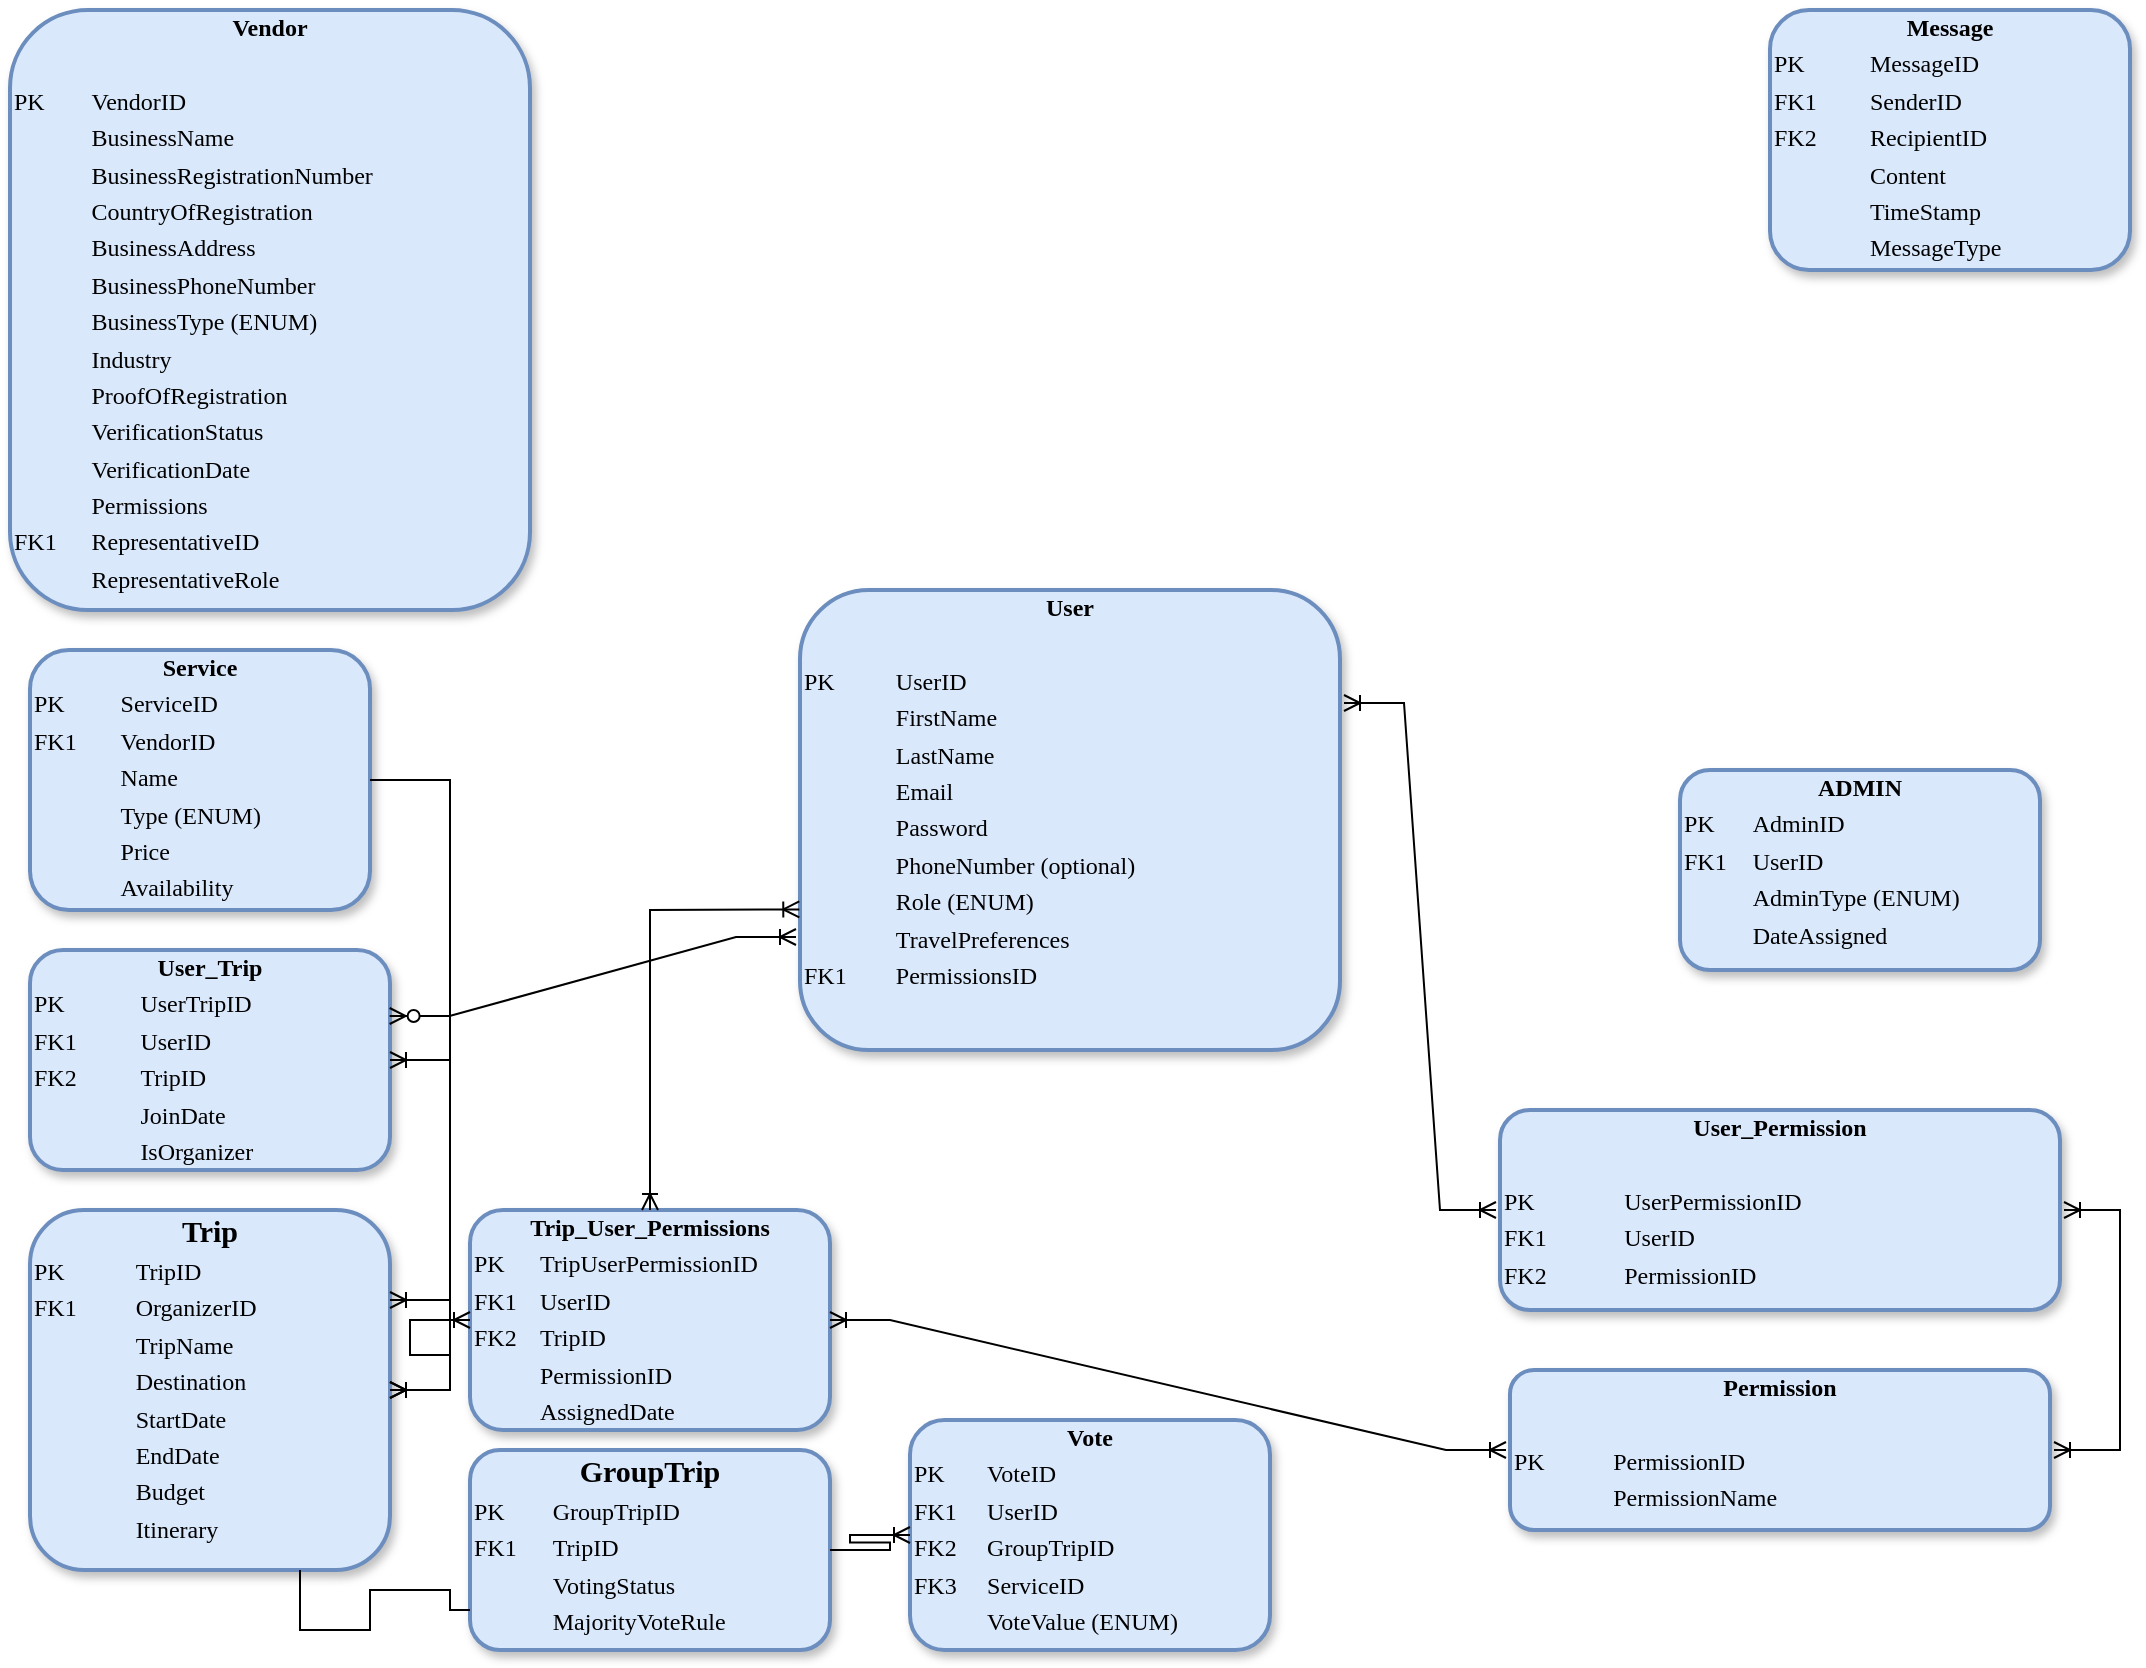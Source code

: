 <mxfile version="24.7.16">
  <diagram name="Page-1" id="2ca16b54-16f6-2749-3443-fa8db7711227">
    <mxGraphModel dx="737" dy="439" grid="1" gridSize="10" guides="1" tooltips="1" connect="1" arrows="1" fold="1" page="1" pageScale="1" pageWidth="1100" pageHeight="850" background="none" math="0" shadow="0">
      <root>
        <mxCell id="0" />
        <mxCell id="1" parent="0" />
        <mxCell id="2ed32ef02a7f4228-2" value="&lt;div class=&quot;custom-cursor-default-hover&quot; style=&quot;text-align: center; box-sizing: border-box; width: 100%; background-image: initial; background-position: initial; background-size: initial; background-repeat: initial; background-attachment: initial; background-origin: initial; background-clip: initial; padding: 2px;&quot;&gt;&lt;b style=&quot;&quot;&gt;&lt;font style=&quot;font-size: 12px;&quot;&gt;Message&lt;/font&gt;&lt;/b&gt;&lt;/div&gt;&lt;table style=&quot;width: 100%;&quot; cellpadding=&quot;2&quot; cellspacing=&quot;0&quot;&gt;&lt;tbody&gt;&lt;tr&gt;&lt;td&gt;PK&lt;/td&gt;&lt;td class=&quot;custom-cursor-default-hover&quot;&gt;MessageID&lt;/td&gt;&lt;/tr&gt;&lt;tr&gt;&lt;td&gt;FK1&lt;/td&gt;&lt;td class=&quot;custom-cursor-default-hover&quot;&gt;SenderID&lt;/td&gt;&lt;/tr&gt;&lt;tr&gt;&lt;td&gt;FK2&lt;/td&gt;&lt;td class=&quot;custom-cursor-default-hover&quot;&gt;RecipientID&lt;/td&gt;&lt;/tr&gt;&lt;tr&gt;&lt;td&gt;&lt;br&gt;&lt;/td&gt;&lt;td class=&quot;custom-cursor-default-hover&quot;&gt;Content&lt;br&gt;&lt;/td&gt;&lt;/tr&gt;&lt;tr&gt;&lt;td class=&quot;custom-cursor-default-hover&quot;&gt;&lt;br&gt;&lt;/td&gt;&lt;td class=&quot;custom-cursor-default-hover&quot;&gt;TimeStamp&lt;br&gt;&lt;/td&gt;&lt;/tr&gt;&lt;tr&gt;&lt;td class=&quot;custom-cursor-default-hover&quot;&gt;&lt;br&gt;&lt;/td&gt;&lt;td class=&quot;custom-cursor-default-hover&quot;&gt;MessageType&lt;/td&gt;&lt;/tr&gt;&lt;/tbody&gt;&lt;/table&gt;" style="verticalAlign=top;align=left;overflow=fill;html=1;rounded=1;shadow=1;comic=0;labelBackgroundColor=none;strokeWidth=2;fontFamily=Verdana;fontSize=12;strokeColor=#6c8ebf;fontColor=default;fillColor=#dae8fc;gradientColor=none;" parent="1" vertex="1">
          <mxGeometry x="900" y="20" width="180" height="130" as="geometry" />
        </mxCell>
        <mxCell id="2ed32ef02a7f4228-4" value="&lt;div class=&quot;custom-cursor-default-hover&quot; style=&quot;text-align: center; box-sizing: border-box; width: 100%; background-image: initial; background-position: initial; background-size: initial; background-repeat: initial; background-attachment: initial; background-origin: initial; background-clip: initial; padding: 2px;&quot;&gt;&lt;b style=&quot;&quot;&gt;Vote&lt;/b&gt;&lt;/div&gt;&lt;table style=&quot;width: 100% ; font-size: 1em&quot; cellpadding=&quot;2&quot; cellspacing=&quot;0&quot;&gt;&lt;tbody&gt;&lt;tr&gt;&lt;td&gt;PK&lt;/td&gt;&lt;td class=&quot;custom-cursor-default-hover&quot;&gt;VoteID&lt;/td&gt;&lt;/tr&gt;&lt;tr&gt;&lt;td class=&quot;custom-cursor-default-hover&quot;&gt;FK1&lt;/td&gt;&lt;td class=&quot;custom-cursor-default-hover&quot;&gt;UserID&lt;/td&gt;&lt;/tr&gt;&lt;tr&gt;&lt;td&gt;FK2&lt;/td&gt;&lt;td&gt;GroupTripID&lt;/td&gt;&lt;/tr&gt;&lt;tr&gt;&lt;td class=&quot;custom-cursor-default-hover&quot;&gt;FK3&lt;/td&gt;&lt;td class=&quot;custom-cursor-default-hover&quot;&gt;ServiceID&lt;/td&gt;&lt;/tr&gt;&lt;tr&gt;&lt;td class=&quot;custom-cursor-default-hover&quot;&gt;&lt;br&gt;&lt;/td&gt;&lt;td class=&quot;custom-cursor-default-hover&quot;&gt;VoteValue (ENUM)&lt;br&gt;&lt;/td&gt;&lt;/tr&gt;&lt;/tbody&gt;&lt;/table&gt;" style="verticalAlign=top;align=left;overflow=fill;html=1;rounded=1;shadow=1;comic=0;labelBackgroundColor=none;strokeWidth=2;fontFamily=Verdana;fontSize=12;strokeColor=#6c8ebf;fontColor=default;fillColor=#dae8fc;gradientColor=none;" parent="1" vertex="1">
          <mxGeometry x="470" y="725" width="180" height="115" as="geometry" />
        </mxCell>
        <mxCell id="2ed32ef02a7f4228-5" value="&lt;div style=&quot;text-align: center; box-sizing: border-box; width: 100%; background-image: initial; background-position: initial; background-size: initial; background-repeat: initial; background-attachment: initial; background-origin: initial; background-clip: initial; padding: 2px;&quot;&gt;&lt;b style=&quot;&quot;&gt;Vendor&lt;/b&gt;&lt;/div&gt;&lt;table style=&quot;width:100%;font-size:1em;&quot; cellpadding=&quot;2&quot; cellspacing=&quot;0&quot;&gt;&lt;tbody&gt;&lt;tr&gt;&lt;td&gt;&lt;br&gt;&lt;/td&gt;&lt;td&gt;&lt;br&gt;&lt;/td&gt;&lt;/tr&gt;&lt;tr&gt;&lt;td&gt;PK&lt;/td&gt;&lt;td&gt;VendorID&lt;/td&gt;&lt;/tr&gt;&lt;tr&gt;&lt;td&gt;&lt;br&gt;&lt;/td&gt;&lt;td&gt;BusinessName&lt;/td&gt;&lt;/tr&gt;&lt;tr&gt;&lt;td&gt;&lt;/td&gt;&lt;td&gt;BusinessRegistrationNumber&lt;/td&gt;&lt;/tr&gt;&lt;tr&gt;&lt;td&gt;&lt;br&gt;&lt;/td&gt;&lt;td&gt;CountryOfRegistration&lt;br&gt;&lt;/td&gt;&lt;/tr&gt;&lt;tr&gt;&lt;td&gt;&lt;br&gt;&lt;/td&gt;&lt;td&gt;BusinessAddress&lt;/td&gt;&lt;/tr&gt;&lt;tr&gt;&lt;td&gt;&lt;br&gt;&lt;/td&gt;&lt;td&gt;BusinessPhoneNumber&lt;/td&gt;&lt;/tr&gt;&lt;tr&gt;&lt;td&gt;&lt;br&gt;&lt;/td&gt;&lt;td&gt;BusinessType (ENUM)&lt;br&gt;&lt;/td&gt;&lt;/tr&gt;&lt;tr&gt;&lt;td&gt;&lt;br&gt;&lt;/td&gt;&lt;td&gt;Industry&lt;/td&gt;&lt;/tr&gt;&lt;tr&gt;&lt;td&gt;&lt;br&gt;&lt;/td&gt;&lt;td&gt;ProofOfRegistration&lt;/td&gt;&lt;/tr&gt;&lt;tr&gt;&lt;td&gt;&lt;br&gt;&lt;/td&gt;&lt;td&gt;VerificationStatus&lt;/td&gt;&lt;/tr&gt;&lt;tr&gt;&lt;td&gt;&lt;br&gt;&lt;/td&gt;&lt;td&gt;VerificationDate&lt;/td&gt;&lt;/tr&gt;&lt;tr&gt;&lt;td&gt;&lt;br&gt;&lt;/td&gt;&lt;td&gt;Permissions&lt;/td&gt;&lt;/tr&gt;&lt;tr&gt;&lt;td&gt;FK1&lt;/td&gt;&lt;td&gt;RepresentativeID&lt;/td&gt;&lt;/tr&gt;&lt;tr&gt;&lt;td&gt;&lt;br&gt;&lt;/td&gt;&lt;td&gt;RepresentativeRole&lt;/td&gt;&lt;/tr&gt;&lt;/tbody&gt;&lt;/table&gt;" style="verticalAlign=top;align=left;overflow=fill;html=1;rounded=1;shadow=1;comic=0;labelBackgroundColor=none;strokeWidth=2;fontFamily=Verdana;fontSize=12;strokeColor=#6c8ebf;fontColor=default;fillColor=#dae8fc;gradientColor=none;perimeterSpacing=2;" parent="1" vertex="1">
          <mxGeometry x="20" y="20" width="260" height="300" as="geometry" />
        </mxCell>
        <mxCell id="2ed32ef02a7f4228-6" value="&lt;div style=&quot;text-align: center; box-sizing: border-box; width: 100%; background-image: initial; background-position: initial; background-size: initial; background-repeat: initial; background-attachment: initial; background-origin: initial; background-clip: initial; padding: 2px;&quot;&gt;&lt;b style=&quot;&quot;&gt;&lt;font style=&quot;font-size: 15px;&quot;&gt;Trip&lt;/font&gt;&lt;/b&gt;&lt;/div&gt;&lt;table style=&quot;width: 100% ; font-size: 1em&quot; cellpadding=&quot;2&quot; cellspacing=&quot;0&quot;&gt;&lt;tbody&gt;&lt;tr&gt;&lt;td&gt;PK&lt;/td&gt;&lt;td&gt;TripID&lt;/td&gt;&lt;/tr&gt;&lt;tr&gt;&lt;td&gt;FK1&lt;/td&gt;&lt;td&gt;OrganizerID&lt;/td&gt;&lt;/tr&gt;&lt;tr&gt;&lt;td&gt;&lt;/td&gt;&lt;td&gt;TripName&lt;/td&gt;&lt;/tr&gt;&lt;tr&gt;&lt;td&gt;&lt;br&gt;&lt;/td&gt;&lt;td&gt;Destination&lt;/td&gt;&lt;/tr&gt;&lt;tr&gt;&lt;td&gt;&lt;br&gt;&lt;/td&gt;&lt;td&gt;StartDate&lt;br&gt;&lt;/td&gt;&lt;/tr&gt;&lt;tr&gt;&lt;td&gt;&lt;br&gt;&lt;/td&gt;&lt;td&gt;EndDate&lt;br&gt;&lt;/td&gt;&lt;/tr&gt;&lt;tr&gt;&lt;td&gt;&lt;br&gt;&lt;/td&gt;&lt;td&gt;Budget&lt;/td&gt;&lt;/tr&gt;&lt;tr&gt;&lt;td&gt;&lt;br&gt;&lt;/td&gt;&lt;td&gt;Itinerary&lt;/td&gt;&lt;/tr&gt;&lt;tr&gt;&lt;td&gt;&lt;br&gt;&lt;/td&gt;&lt;td&gt;&lt;br&gt;&lt;/td&gt;&lt;/tr&gt;&lt;/tbody&gt;&lt;/table&gt;" style="verticalAlign=top;align=left;overflow=fill;html=1;rounded=1;shadow=1;comic=0;labelBackgroundColor=none;strokeWidth=2;fontFamily=Verdana;fontSize=12;fillColor=#dae8fc;strokeColor=#6c8ebf;gradientColor=none;" parent="1" vertex="1">
          <mxGeometry x="30" y="620" width="180" height="180" as="geometry" />
        </mxCell>
        <mxCell id="2ed32ef02a7f4228-12" value="&lt;div class=&quot;custom-cursor-default-hover&quot; style=&quot;text-align: center; box-sizing: border-box; width: 100%; background-image: initial; background-position: initial; background-size: initial; background-repeat: initial; background-attachment: initial; background-origin: initial; background-clip: initial; padding: 2px;&quot;&gt;&lt;b&gt;Service&lt;/b&gt;&lt;/div&gt;&lt;table style=&quot;width: 100% ; font-size: 1em&quot; cellpadding=&quot;2&quot; cellspacing=&quot;0&quot;&gt;&lt;tbody&gt;&lt;tr&gt;&lt;td&gt;PK&lt;/td&gt;&lt;td class=&quot;custom-cursor-default-hover&quot;&gt;ServiceID&lt;/td&gt;&lt;/tr&gt;&lt;tr&gt;&lt;td&gt;FK1&lt;/td&gt;&lt;td class=&quot;custom-cursor-default-hover&quot;&gt;VendorID&lt;/td&gt;&lt;/tr&gt;&lt;tr&gt;&lt;td&gt;&lt;/td&gt;&lt;td class=&quot;custom-cursor-default-hover&quot;&gt;Name&lt;/td&gt;&lt;/tr&gt;&lt;tr&gt;&lt;td&gt;&lt;br&gt;&lt;/td&gt;&lt;td class=&quot;custom-cursor-default-hover&quot;&gt;Type (ENUM)&lt;br&gt;&lt;/td&gt;&lt;/tr&gt;&lt;tr&gt;&lt;td&gt;&lt;br&gt;&lt;/td&gt;&lt;td class=&quot;custom-cursor-default-hover&quot;&gt;Price&lt;br&gt;&lt;/td&gt;&lt;/tr&gt;&lt;tr&gt;&lt;td&gt;&lt;br&gt;&lt;/td&gt;&lt;td class=&quot;custom-cursor-default-hover&quot;&gt;Availability&lt;br&gt;&lt;/td&gt;&lt;/tr&gt;&lt;/tbody&gt;&lt;/table&gt;" style="verticalAlign=top;align=left;overflow=fill;html=1;rounded=1;shadow=1;comic=0;labelBackgroundColor=none;strokeWidth=2;fontFamily=Verdana;fontSize=12;strokeColor=#6c8ebf;fontColor=default;fillColor=#dae8fc;gradientColor=none;" parent="1" vertex="1">
          <mxGeometry x="30" y="340" width="170" height="130" as="geometry" />
        </mxCell>
        <mxCell id="TLR1OBp0BFn6vqrDGYig-1" value="&lt;div style=&quot;text-align: center; box-sizing: border-box; width: 100%; background-image: initial; background-position: initial; background-size: initial; background-repeat: initial; background-attachment: initial; background-origin: initial; background-clip: initial; padding: 2px;&quot;&gt;&lt;b style=&quot;&quot;&gt;User&lt;/b&gt;&lt;/div&gt;&lt;table style=&quot;width:100%;font-size:1em;&quot; cellpadding=&quot;2&quot; cellspacing=&quot;0&quot;&gt;&lt;tbody&gt;&lt;tr&gt;&lt;td&gt;&lt;br&gt;&lt;/td&gt;&lt;td&gt;&lt;br&gt;&lt;/td&gt;&lt;/tr&gt;&lt;tr&gt;&lt;td&gt;PK&lt;/td&gt;&lt;td&gt;UserID&lt;/td&gt;&lt;/tr&gt;&lt;tr&gt;&lt;td&gt;&lt;br&gt;&lt;/td&gt;&lt;td&gt;FirstName&lt;/td&gt;&lt;/tr&gt;&lt;tr&gt;&lt;td&gt;&lt;/td&gt;&lt;td&gt;LastName&lt;/td&gt;&lt;/tr&gt;&lt;tr&gt;&lt;td&gt;&lt;br&gt;&lt;/td&gt;&lt;td&gt;Email&lt;br&gt;&lt;/td&gt;&lt;/tr&gt;&lt;tr&gt;&lt;td&gt;&lt;br&gt;&lt;/td&gt;&lt;td&gt;Password&lt;/td&gt;&lt;/tr&gt;&lt;tr&gt;&lt;td&gt;&lt;br&gt;&lt;/td&gt;&lt;td&gt;PhoneNumber (optional)&lt;/td&gt;&lt;/tr&gt;&lt;tr&gt;&lt;td&gt;&lt;br&gt;&lt;/td&gt;&lt;td&gt;Role (ENUM)&lt;br&gt;&lt;/td&gt;&lt;/tr&gt;&lt;tr&gt;&lt;td&gt;&lt;br&gt;&lt;/td&gt;&lt;td&gt;TravelPreferences&lt;/td&gt;&lt;/tr&gt;&lt;tr&gt;&lt;td&gt;FK1&lt;/td&gt;&lt;td&gt;PermissionsID&lt;/td&gt;&lt;/tr&gt;&lt;/tbody&gt;&lt;/table&gt;" style="verticalAlign=top;align=left;overflow=fill;html=1;rounded=1;shadow=1;comic=0;labelBackgroundColor=none;strokeWidth=2;fontFamily=Verdana;fontSize=12;strokeColor=#6c8ebf;fontColor=default;fillColor=#dae8fc;gradientColor=none;perimeterSpacing=2;" vertex="1" parent="1">
          <mxGeometry x="415" y="310" width="270" height="230" as="geometry" />
        </mxCell>
        <mxCell id="TLR1OBp0BFn6vqrDGYig-2" value="&lt;div style=&quot;text-align: center; box-sizing: border-box; width: 100%; background-image: initial; background-position: initial; background-size: initial; background-repeat: initial; background-attachment: initial; background-origin: initial; background-clip: initial; padding: 2px;&quot;&gt;&lt;b style=&quot;&quot;&gt;Permission&lt;/b&gt;&lt;/div&gt;&lt;table style=&quot;width:100%;font-size:1em;&quot; cellpadding=&quot;2&quot; cellspacing=&quot;0&quot;&gt;&lt;tbody&gt;&lt;tr&gt;&lt;td&gt;&lt;br&gt;&lt;/td&gt;&lt;td&gt;&lt;br&gt;&lt;/td&gt;&lt;/tr&gt;&lt;tr&gt;&lt;td&gt;PK&lt;/td&gt;&lt;td&gt;PermissionID&lt;/td&gt;&lt;/tr&gt;&lt;tr&gt;&lt;td&gt;&lt;br&gt;&lt;/td&gt;&lt;td&gt;PermissionName&lt;/td&gt;&lt;/tr&gt;&lt;/tbody&gt;&lt;/table&gt;" style="verticalAlign=top;align=left;overflow=fill;html=1;rounded=1;shadow=1;comic=0;labelBackgroundColor=none;strokeWidth=2;fontFamily=Verdana;fontSize=12;strokeColor=#6c8ebf;fontColor=default;fillColor=#dae8fc;gradientColor=none;perimeterSpacing=2;" vertex="1" parent="1">
          <mxGeometry x="770" y="700" width="270" height="80" as="geometry" />
        </mxCell>
        <mxCell id="TLR1OBp0BFn6vqrDGYig-3" value="&lt;div style=&quot;text-align: center; box-sizing: border-box; width: 100%; background-image: initial; background-position: initial; background-size: initial; background-repeat: initial; background-attachment: initial; background-origin: initial; background-clip: initial; padding: 2px;&quot;&gt;&lt;b style=&quot;&quot;&gt;User_Permission&lt;/b&gt;&lt;/div&gt;&lt;table style=&quot;width:100%;font-size:1em;&quot; cellpadding=&quot;2&quot; cellspacing=&quot;0&quot;&gt;&lt;tbody&gt;&lt;tr&gt;&lt;td&gt;&lt;br&gt;&lt;/td&gt;&lt;td&gt;&lt;br&gt;&lt;/td&gt;&lt;/tr&gt;&lt;tr&gt;&lt;td&gt;PK&lt;/td&gt;&lt;td&gt;UserPermissionID&lt;/td&gt;&lt;/tr&gt;&lt;tr&gt;&lt;td&gt;FK1&lt;/td&gt;&lt;td&gt;UserID&lt;/td&gt;&lt;/tr&gt;&lt;tr&gt;&lt;td&gt;FK2&lt;/td&gt;&lt;td&gt;PermissionID&lt;/td&gt;&lt;/tr&gt;&lt;/tbody&gt;&lt;/table&gt;" style="verticalAlign=top;align=left;overflow=fill;html=1;rounded=1;shadow=1;comic=0;labelBackgroundColor=none;strokeWidth=2;fontFamily=Verdana;fontSize=12;strokeColor=#6c8ebf;fontColor=default;fillColor=#dae8fc;gradientColor=none;perimeterSpacing=2;" vertex="1" parent="1">
          <mxGeometry x="765" y="570" width="280" height="100" as="geometry" />
        </mxCell>
        <mxCell id="TLR1OBp0BFn6vqrDGYig-5" value="" style="edgeStyle=entityRelationEdgeStyle;fontSize=12;html=1;endArrow=ERoneToMany;startArrow=ERoneToMany;rounded=0;exitX=1;exitY=0.25;exitDx=0;exitDy=0;" edge="1" parent="1" source="TLR1OBp0BFn6vqrDGYig-1" target="TLR1OBp0BFn6vqrDGYig-3">
          <mxGeometry width="100" height="100" relative="1" as="geometry">
            <mxPoint x="935" y="450" as="sourcePoint" />
            <mxPoint x="1035" y="350" as="targetPoint" />
          </mxGeometry>
        </mxCell>
        <mxCell id="TLR1OBp0BFn6vqrDGYig-6" value="" style="edgeStyle=entityRelationEdgeStyle;fontSize=12;html=1;endArrow=ERoneToMany;startArrow=ERoneToMany;rounded=0;exitX=1;exitY=0.5;exitDx=0;exitDy=0;" edge="1" parent="1" source="TLR1OBp0BFn6vqrDGYig-2" target="TLR1OBp0BFn6vqrDGYig-3">
          <mxGeometry width="100" height="100" relative="1" as="geometry">
            <mxPoint x="665" y="730" as="sourcePoint" />
            <mxPoint x="765" y="630" as="targetPoint" />
          </mxGeometry>
        </mxCell>
        <mxCell id="TLR1OBp0BFn6vqrDGYig-7" value="&lt;div class=&quot;custom-cursor-default-hover&quot; style=&quot;text-align: center; box-sizing: border-box; width: 100%; background-image: initial; background-position: initial; background-size: initial; background-repeat: initial; background-attachment: initial; background-origin: initial; background-clip: initial; padding: 2px;&quot;&gt;&lt;b style=&quot;&quot;&gt;&lt;font style=&quot;font-size: 12px;&quot;&gt;ADMIN&lt;/font&gt;&lt;/b&gt;&lt;/div&gt;&lt;table style=&quot;width: 100%;&quot; cellpadding=&quot;2&quot; cellspacing=&quot;0&quot;&gt;&lt;tbody&gt;&lt;tr&gt;&lt;td&gt;PK&lt;/td&gt;&lt;td class=&quot;custom-cursor-default-hover&quot;&gt;AdminID&lt;/td&gt;&lt;/tr&gt;&lt;tr&gt;&lt;td&gt;FK1&lt;/td&gt;&lt;td class=&quot;custom-cursor-default-hover&quot;&gt;UserID&lt;/td&gt;&lt;/tr&gt;&lt;tr&gt;&lt;td&gt;&lt;br&gt;&lt;/td&gt;&lt;td class=&quot;custom-cursor-default-hover&quot;&gt;AdminType (ENUM)&lt;/td&gt;&lt;/tr&gt;&lt;tr&gt;&lt;td class=&quot;custom-cursor-default-hover&quot;&gt;&lt;br&gt;&lt;/td&gt;&lt;td class=&quot;custom-cursor-default-hover&quot;&gt;DateAssigned&lt;/td&gt;&lt;/tr&gt;&lt;/tbody&gt;&lt;/table&gt;" style="verticalAlign=top;align=left;overflow=fill;html=1;rounded=1;shadow=1;comic=0;labelBackgroundColor=none;strokeWidth=2;fontFamily=Verdana;fontSize=12;strokeColor=#6c8ebf;fontColor=default;fillColor=#dae8fc;gradientColor=none;" vertex="1" parent="1">
          <mxGeometry x="855" y="400" width="180" height="100" as="geometry" />
        </mxCell>
        <mxCell id="TLR1OBp0BFn6vqrDGYig-8" value="&lt;div style=&quot;text-align: center; box-sizing: border-box; width: 100%; background-image: initial; background-position: initial; background-size: initial; background-repeat: initial; background-attachment: initial; background-origin: initial; background-clip: initial; padding: 2px;&quot;&gt;&lt;b style=&quot;&quot;&gt;&lt;font style=&quot;font-size: 15px;&quot;&gt;GroupTrip&lt;/font&gt;&lt;/b&gt;&lt;/div&gt;&lt;table style=&quot;width: 100% ; font-size: 1em&quot; cellpadding=&quot;2&quot; cellspacing=&quot;0&quot;&gt;&lt;tbody&gt;&lt;tr&gt;&lt;td&gt;PK&lt;/td&gt;&lt;td&gt;GroupTripID&lt;/td&gt;&lt;/tr&gt;&lt;tr&gt;&lt;td&gt;FK1&lt;/td&gt;&lt;td&gt;TripID&lt;/td&gt;&lt;/tr&gt;&lt;tr&gt;&lt;td&gt;&lt;/td&gt;&lt;td&gt;VotingStatus&lt;/td&gt;&lt;/tr&gt;&lt;tr&gt;&lt;td&gt;&lt;br&gt;&lt;/td&gt;&lt;td&gt;MajorityVoteRule&lt;br&gt;&lt;/td&gt;&lt;/tr&gt;&lt;/tbody&gt;&lt;/table&gt;" style="verticalAlign=top;align=left;overflow=fill;html=1;rounded=1;shadow=1;comic=0;labelBackgroundColor=none;strokeWidth=2;fontFamily=Verdana;fontSize=12;fillColor=#dae8fc;strokeColor=#6c8ebf;gradientColor=none;" vertex="1" parent="1">
          <mxGeometry x="250" y="740" width="180" height="100" as="geometry" />
        </mxCell>
        <mxCell id="TLR1OBp0BFn6vqrDGYig-11" value="" style="edgeStyle=entityRelationEdgeStyle;fontSize=12;html=1;endArrow=ERoneToMany;rounded=0;exitX=1;exitY=0.5;exitDx=0;exitDy=0;" edge="1" parent="1" source="2ed32ef02a7f4228-12" target="2ed32ef02a7f4228-6">
          <mxGeometry width="100" height="100" relative="1" as="geometry">
            <mxPoint x="210" y="540" as="sourcePoint" />
            <mxPoint x="280" y="670" as="targetPoint" />
            <Array as="points">
              <mxPoint x="240" y="490" />
              <mxPoint x="260" y="480" />
              <mxPoint x="410" y="480" />
            </Array>
          </mxGeometry>
        </mxCell>
        <mxCell id="TLR1OBp0BFn6vqrDGYig-12" value="&lt;div class=&quot;custom-cursor-default-hover&quot; style=&quot;text-align: center; box-sizing: border-box; width: 100%; background-image: initial; background-position: initial; background-size: initial; background-repeat: initial; background-attachment: initial; background-origin: initial; background-clip: initial; padding: 2px;&quot;&gt;&lt;b style=&quot;&quot;&gt;User_Trip&lt;/b&gt;&lt;/div&gt;&lt;table style=&quot;width: 100% ; font-size: 1em&quot; cellpadding=&quot;2&quot; cellspacing=&quot;0&quot;&gt;&lt;tbody&gt;&lt;tr&gt;&lt;td&gt;PK&lt;/td&gt;&lt;td class=&quot;custom-cursor-default-hover&quot;&gt;UserTripID&lt;/td&gt;&lt;/tr&gt;&lt;tr&gt;&lt;td&gt;FK1&lt;/td&gt;&lt;td class=&quot;custom-cursor-default-hover&quot;&gt;UserID&lt;/td&gt;&lt;/tr&gt;&lt;tr&gt;&lt;td class=&quot;custom-cursor-default-hover&quot;&gt;FK2&lt;/td&gt;&lt;td class=&quot;custom-cursor-default-hover&quot;&gt;TripID&lt;/td&gt;&lt;/tr&gt;&lt;tr&gt;&lt;td&gt;&lt;br&gt;&lt;/td&gt;&lt;td&gt;JoinDate&lt;/td&gt;&lt;/tr&gt;&lt;tr&gt;&lt;td class=&quot;custom-cursor-default-hover&quot;&gt;&lt;br&gt;&lt;/td&gt;&lt;td class=&quot;custom-cursor-default-hover&quot;&gt;IsOrganizer&lt;br&gt;&lt;/td&gt;&lt;/tr&gt;&lt;/tbody&gt;&lt;/table&gt;" style="verticalAlign=top;align=left;overflow=fill;html=1;rounded=1;shadow=1;comic=0;labelBackgroundColor=none;strokeWidth=2;fontFamily=Verdana;fontSize=12;strokeColor=#6c8ebf;fontColor=default;fillColor=#dae8fc;gradientColor=none;" vertex="1" parent="1">
          <mxGeometry x="30" y="490" width="180" height="110" as="geometry" />
        </mxCell>
        <mxCell id="TLR1OBp0BFn6vqrDGYig-13" value="" style="edgeStyle=entityRelationEdgeStyle;fontSize=12;html=1;endArrow=ERoneToMany;startArrow=ERoneToMany;rounded=0;exitX=1;exitY=0.25;exitDx=0;exitDy=0;" edge="1" parent="1" source="2ed32ef02a7f4228-6" target="TLR1OBp0BFn6vqrDGYig-12">
          <mxGeometry width="100" height="100" relative="1" as="geometry">
            <mxPoint x="180" y="740" as="sourcePoint" />
            <mxPoint x="280" y="640" as="targetPoint" />
            <Array as="points">
              <mxPoint x="-60" y="820" />
              <mxPoint x="210" y="530" />
            </Array>
          </mxGeometry>
        </mxCell>
        <mxCell id="TLR1OBp0BFn6vqrDGYig-14" value="" style="edgeStyle=entityRelationEdgeStyle;fontSize=12;html=1;endArrow=ERoneToMany;startArrow=ERzeroToMany;rounded=0;exitX=0.999;exitY=0.3;exitDx=0;exitDy=0;exitPerimeter=0;entryX=0;entryY=0.75;entryDx=0;entryDy=0;" edge="1" parent="1" source="TLR1OBp0BFn6vqrDGYig-12" target="TLR1OBp0BFn6vqrDGYig-1">
          <mxGeometry width="100" height="100" relative="1" as="geometry">
            <mxPoint x="440" y="620" as="sourcePoint" />
            <mxPoint x="540" y="520" as="targetPoint" />
          </mxGeometry>
        </mxCell>
        <mxCell id="TLR1OBp0BFn6vqrDGYig-15" value="&lt;div class=&quot;custom-cursor-default-hover&quot; style=&quot;text-align: center; box-sizing: border-box; width: 100%; background-image: initial; background-position: initial; background-size: initial; background-repeat: initial; background-attachment: initial; background-origin: initial; background-clip: initial; padding: 2px;&quot;&gt;&lt;b style=&quot;&quot;&gt;Trip_User_Permissions&lt;/b&gt;&lt;/div&gt;&lt;table style=&quot;width: 100% ; font-size: 1em&quot; cellpadding=&quot;2&quot; cellspacing=&quot;0&quot;&gt;&lt;tbody&gt;&lt;tr&gt;&lt;td&gt;PK&lt;/td&gt;&lt;td class=&quot;custom-cursor-default-hover&quot;&gt;TripUserPermissionID&lt;/td&gt;&lt;/tr&gt;&lt;tr&gt;&lt;td&gt;FK1&lt;/td&gt;&lt;td class=&quot;custom-cursor-default-hover&quot;&gt;UserID&lt;/td&gt;&lt;/tr&gt;&lt;tr&gt;&lt;td class=&quot;custom-cursor-default-hover&quot;&gt;FK2&lt;/td&gt;&lt;td class=&quot;custom-cursor-default-hover&quot;&gt;TripID&lt;/td&gt;&lt;/tr&gt;&lt;tr&gt;&lt;td&gt;&lt;br&gt;&lt;/td&gt;&lt;td&gt;PermissionID&lt;/td&gt;&lt;/tr&gt;&lt;tr&gt;&lt;td class=&quot;custom-cursor-default-hover&quot;&gt;&lt;br&gt;&lt;/td&gt;&lt;td class=&quot;custom-cursor-default-hover&quot;&gt;AssignedDate&lt;br&gt;&lt;/td&gt;&lt;/tr&gt;&lt;/tbody&gt;&lt;/table&gt;" style="verticalAlign=top;align=left;overflow=fill;html=1;rounded=1;shadow=1;comic=0;labelBackgroundColor=none;strokeWidth=2;fontFamily=Verdana;fontSize=12;strokeColor=#6c8ebf;fontColor=default;fillColor=#dae8fc;gradientColor=none;" vertex="1" parent="1">
          <mxGeometry x="250" y="620" width="180" height="110" as="geometry" />
        </mxCell>
        <mxCell id="TLR1OBp0BFn6vqrDGYig-16" value="" style="edgeStyle=entityRelationEdgeStyle;fontSize=12;html=1;endArrow=ERoneToMany;startArrow=ERoneToMany;rounded=0;entryX=0;entryY=0.5;entryDx=0;entryDy=0;" edge="1" parent="1" source="2ed32ef02a7f4228-6" target="TLR1OBp0BFn6vqrDGYig-15">
          <mxGeometry width="100" height="100" relative="1" as="geometry">
            <mxPoint x="270" y="660" as="sourcePoint" />
            <mxPoint x="370" y="560" as="targetPoint" />
          </mxGeometry>
        </mxCell>
        <mxCell id="TLR1OBp0BFn6vqrDGYig-18" value="" style="edgeStyle=entityRelationEdgeStyle;fontSize=12;html=1;endArrow=ERoneToMany;startArrow=ERoneToMany;rounded=0;entryX=0;entryY=0.5;entryDx=0;entryDy=0;exitX=1;exitY=0.5;exitDx=0;exitDy=0;" edge="1" parent="1" source="TLR1OBp0BFn6vqrDGYig-15" target="TLR1OBp0BFn6vqrDGYig-2">
          <mxGeometry width="100" height="100" relative="1" as="geometry">
            <mxPoint x="460" y="590" as="sourcePoint" />
            <mxPoint x="700" y="560" as="targetPoint" />
          </mxGeometry>
        </mxCell>
        <mxCell id="TLR1OBp0BFn6vqrDGYig-19" value="" style="endArrow=none;html=1;rounded=0;exitX=0.75;exitY=1;exitDx=0;exitDy=0;" edge="1" parent="1" source="2ed32ef02a7f4228-6">
          <mxGeometry width="50" height="50" relative="1" as="geometry">
            <mxPoint x="540" y="460" as="sourcePoint" />
            <mxPoint x="250" y="820" as="targetPoint" />
            <Array as="points">
              <mxPoint x="165" y="830" />
              <mxPoint x="200" y="830" />
              <mxPoint x="200" y="810" />
              <mxPoint x="240" y="810" />
              <mxPoint x="240" y="820" />
            </Array>
          </mxGeometry>
        </mxCell>
        <mxCell id="TLR1OBp0BFn6vqrDGYig-20" value="" style="edgeStyle=entityRelationEdgeStyle;fontSize=12;html=1;endArrow=ERoneToMany;rounded=0;exitX=1;exitY=0.5;exitDx=0;exitDy=0;entryX=0;entryY=0.5;entryDx=0;entryDy=0;" edge="1" parent="1" source="TLR1OBp0BFn6vqrDGYig-8" target="2ed32ef02a7f4228-4">
          <mxGeometry width="100" height="100" relative="1" as="geometry">
            <mxPoint x="450" y="600" as="sourcePoint" />
            <mxPoint x="550" y="500" as="targetPoint" />
          </mxGeometry>
        </mxCell>
        <mxCell id="TLR1OBp0BFn6vqrDGYig-22" value="" style="endArrow=ERoneToMany;html=1;rounded=0;exitX=0.5;exitY=0;exitDx=0;exitDy=0;entryX=0.006;entryY=0.691;entryDx=0;entryDy=0;entryPerimeter=0;startArrow=ERoneToMany;startFill=0;endFill=0;" edge="1" parent="1" source="TLR1OBp0BFn6vqrDGYig-15" target="TLR1OBp0BFn6vqrDGYig-1">
          <mxGeometry width="50" height="50" relative="1" as="geometry">
            <mxPoint x="370" y="590" as="sourcePoint" />
            <mxPoint x="420" y="540" as="targetPoint" />
            <Array as="points">
              <mxPoint x="340" y="470" />
            </Array>
          </mxGeometry>
        </mxCell>
      </root>
    </mxGraphModel>
  </diagram>
</mxfile>
